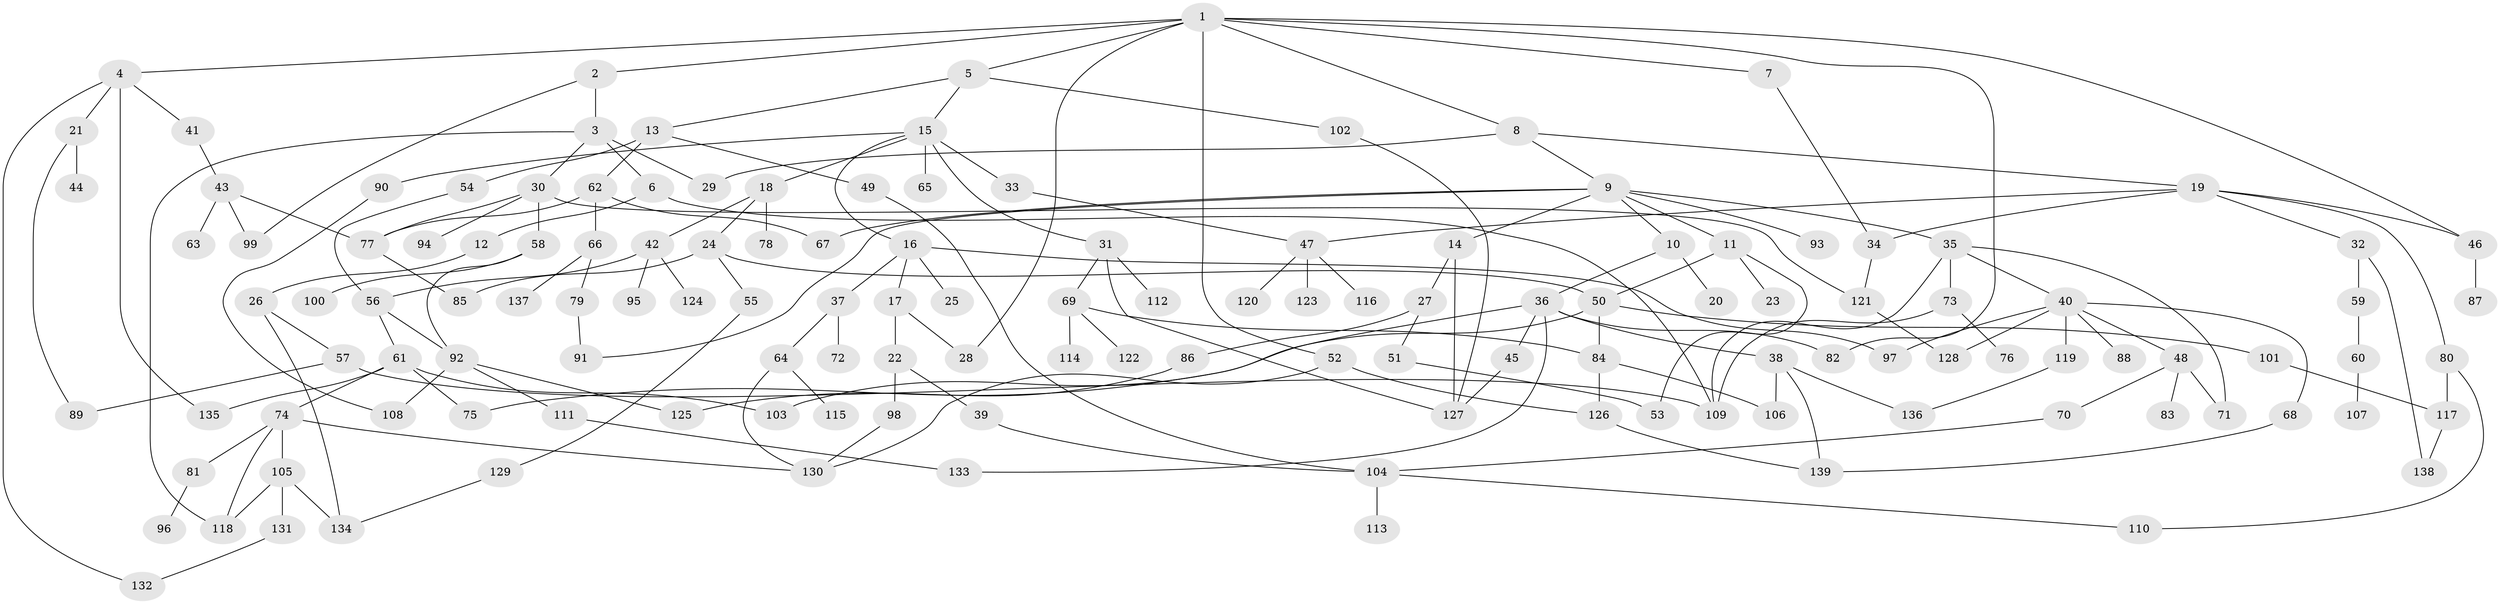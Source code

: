// coarse degree distribution, {9: 0.010309278350515464, 6: 0.05154639175257732, 3: 0.17525773195876287, 4: 0.20618556701030927, 5: 0.09278350515463918, 2: 0.28865979381443296, 1: 0.16494845360824742, 7: 0.010309278350515464}
// Generated by graph-tools (version 1.1) at 2025/36/03/04/25 23:36:03]
// undirected, 139 vertices, 190 edges
graph export_dot {
  node [color=gray90,style=filled];
  1;
  2;
  3;
  4;
  5;
  6;
  7;
  8;
  9;
  10;
  11;
  12;
  13;
  14;
  15;
  16;
  17;
  18;
  19;
  20;
  21;
  22;
  23;
  24;
  25;
  26;
  27;
  28;
  29;
  30;
  31;
  32;
  33;
  34;
  35;
  36;
  37;
  38;
  39;
  40;
  41;
  42;
  43;
  44;
  45;
  46;
  47;
  48;
  49;
  50;
  51;
  52;
  53;
  54;
  55;
  56;
  57;
  58;
  59;
  60;
  61;
  62;
  63;
  64;
  65;
  66;
  67;
  68;
  69;
  70;
  71;
  72;
  73;
  74;
  75;
  76;
  77;
  78;
  79;
  80;
  81;
  82;
  83;
  84;
  85;
  86;
  87;
  88;
  89;
  90;
  91;
  92;
  93;
  94;
  95;
  96;
  97;
  98;
  99;
  100;
  101;
  102;
  103;
  104;
  105;
  106;
  107;
  108;
  109;
  110;
  111;
  112;
  113;
  114;
  115;
  116;
  117;
  118;
  119;
  120;
  121;
  122;
  123;
  124;
  125;
  126;
  127;
  128;
  129;
  130;
  131;
  132;
  133;
  134;
  135;
  136;
  137;
  138;
  139;
  1 -- 2;
  1 -- 4;
  1 -- 5;
  1 -- 7;
  1 -- 8;
  1 -- 28;
  1 -- 52;
  1 -- 82;
  1 -- 46;
  2 -- 3;
  2 -- 99;
  3 -- 6;
  3 -- 29;
  3 -- 30;
  3 -- 118;
  4 -- 21;
  4 -- 41;
  4 -- 135;
  4 -- 132;
  5 -- 13;
  5 -- 15;
  5 -- 102;
  6 -- 12;
  6 -- 109;
  7 -- 34;
  8 -- 9;
  8 -- 19;
  8 -- 29;
  9 -- 10;
  9 -- 11;
  9 -- 14;
  9 -- 35;
  9 -- 91;
  9 -- 93;
  9 -- 67;
  10 -- 20;
  10 -- 36;
  11 -- 23;
  11 -- 50;
  11 -- 53;
  12 -- 26;
  13 -- 49;
  13 -- 54;
  13 -- 62;
  14 -- 27;
  14 -- 127;
  15 -- 16;
  15 -- 18;
  15 -- 31;
  15 -- 33;
  15 -- 65;
  15 -- 90;
  16 -- 17;
  16 -- 25;
  16 -- 37;
  16 -- 97;
  17 -- 22;
  17 -- 28;
  18 -- 24;
  18 -- 42;
  18 -- 78;
  19 -- 32;
  19 -- 46;
  19 -- 47;
  19 -- 80;
  19 -- 34;
  21 -- 44;
  21 -- 89;
  22 -- 39;
  22 -- 98;
  24 -- 55;
  24 -- 85;
  24 -- 50;
  26 -- 57;
  26 -- 134;
  27 -- 51;
  27 -- 86;
  30 -- 58;
  30 -- 77;
  30 -- 94;
  30 -- 121;
  31 -- 69;
  31 -- 112;
  31 -- 127;
  32 -- 59;
  32 -- 138;
  33 -- 47;
  34 -- 121;
  35 -- 40;
  35 -- 71;
  35 -- 73;
  35 -- 109;
  36 -- 38;
  36 -- 45;
  36 -- 82;
  36 -- 103;
  36 -- 133;
  37 -- 64;
  37 -- 72;
  38 -- 106;
  38 -- 136;
  38 -- 139;
  39 -- 104;
  40 -- 48;
  40 -- 68;
  40 -- 88;
  40 -- 97;
  40 -- 119;
  40 -- 128;
  41 -- 43;
  42 -- 95;
  42 -- 124;
  42 -- 56;
  43 -- 63;
  43 -- 99;
  43 -- 77;
  45 -- 127;
  46 -- 87;
  47 -- 116;
  47 -- 120;
  47 -- 123;
  48 -- 70;
  48 -- 83;
  48 -- 71;
  49 -- 104;
  50 -- 101;
  50 -- 84;
  50 -- 75;
  51 -- 53;
  52 -- 126;
  52 -- 130;
  54 -- 56;
  55 -- 129;
  56 -- 61;
  56 -- 92;
  57 -- 89;
  57 -- 109;
  58 -- 92;
  58 -- 100;
  59 -- 60;
  60 -- 107;
  61 -- 74;
  61 -- 75;
  61 -- 135;
  61 -- 103;
  62 -- 66;
  62 -- 67;
  62 -- 77;
  64 -- 115;
  64 -- 130;
  66 -- 79;
  66 -- 137;
  68 -- 139;
  69 -- 84;
  69 -- 114;
  69 -- 122;
  70 -- 104;
  73 -- 76;
  73 -- 109;
  74 -- 81;
  74 -- 105;
  74 -- 118;
  74 -- 130;
  77 -- 85;
  79 -- 91;
  80 -- 110;
  80 -- 117;
  81 -- 96;
  84 -- 126;
  84 -- 106;
  86 -- 125;
  90 -- 108;
  92 -- 111;
  92 -- 108;
  92 -- 125;
  98 -- 130;
  101 -- 117;
  102 -- 127;
  104 -- 113;
  104 -- 110;
  105 -- 131;
  105 -- 134;
  105 -- 118;
  111 -- 133;
  117 -- 138;
  119 -- 136;
  121 -- 128;
  126 -- 139;
  129 -- 134;
  131 -- 132;
}
